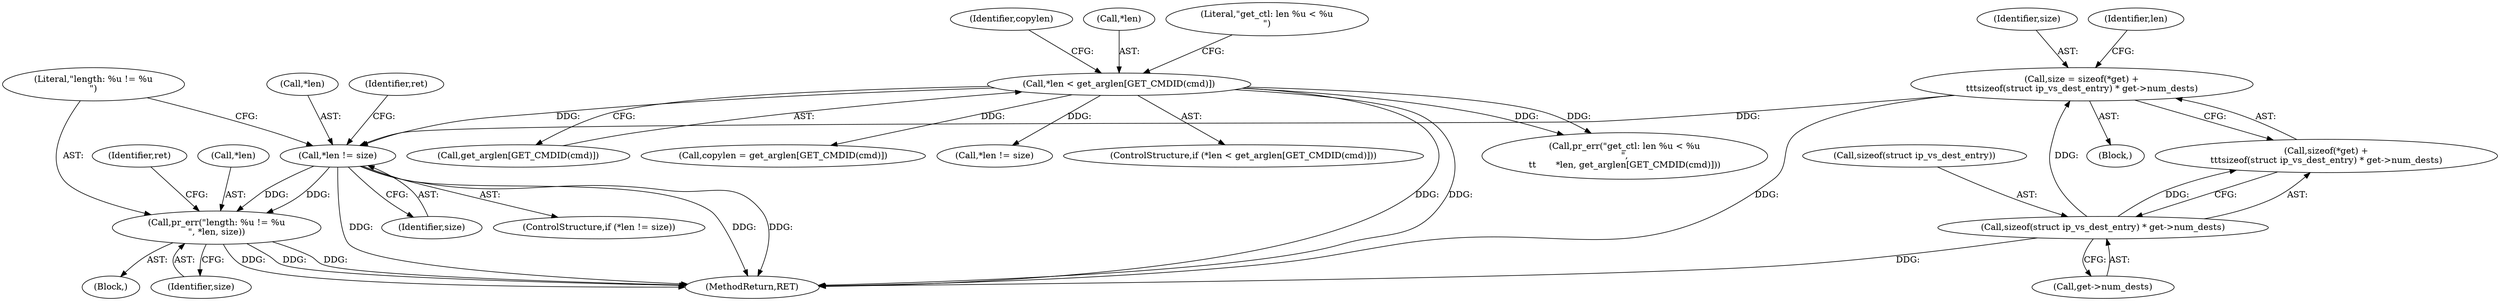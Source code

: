 digraph "0_linux_2d8a041b7bfe1097af21441cb77d6af95f4f4680@pointer" {
"1000515" [label="(Call,*len != size)"];
"1000145" [label="(Call,*len < get_arglen[GET_CMDID(cmd)])"];
"1000502" [label="(Call,size = sizeof(*get) +\n\t\t\tsizeof(struct ip_vs_dest_entry) * get->num_dests)"];
"1000508" [label="(Call,sizeof(struct ip_vs_dest_entry) * get->num_dests)"];
"1000520" [label="(Call,pr_err(\"length: %u != %u\n\", *len, size))"];
"1000519" [label="(Block,)"];
"1000153" [label="(Call,pr_err(\"get_ctl: len %u < %u\n\",\n\t\t       *len, get_arglen[GET_CMDID(cmd)]))"];
"1000509" [label="(Call,sizeof(struct ip_vs_dest_entry))"];
"1000502" [label="(Call,size = sizeof(*get) +\n\t\t\tsizeof(struct ip_vs_dest_entry) * get->num_dests)"];
"1000520" [label="(Call,pr_err(\"length: %u != %u\n\", *len, size))"];
"1000517" [label="(Identifier,len)"];
"1000148" [label="(Call,get_arglen[GET_CMDID(cmd)])"];
"1000508" [label="(Call,sizeof(struct ip_vs_dest_entry) * get->num_dests)"];
"1000522" [label="(Call,*len)"];
"1000516" [label="(Call,*len)"];
"1000145" [label="(Call,*len < get_arglen[GET_CMDID(cmd)])"];
"1000146" [label="(Call,*len)"];
"1000164" [label="(Call,copylen = get_arglen[GET_CMDID(cmd)])"];
"1000494" [label="(Block,)"];
"1000515" [label="(Call,*len != size)"];
"1000503" [label="(Identifier,size)"];
"1000575" [label="(MethodReturn,RET)"];
"1000524" [label="(Identifier,size)"];
"1000531" [label="(Identifier,ret)"];
"1000504" [label="(Call,sizeof(*get) +\n\t\t\tsizeof(struct ip_vs_dest_entry) * get->num_dests)"];
"1000403" [label="(Call,*len != size)"];
"1000526" [label="(Identifier,ret)"];
"1000518" [label="(Identifier,size)"];
"1000144" [label="(ControlStructure,if (*len < get_arglen[GET_CMDID(cmd)]))"];
"1000514" [label="(ControlStructure,if (*len != size))"];
"1000154" [label="(Literal,\"get_ctl: len %u < %u\n\")"];
"1000165" [label="(Identifier,copylen)"];
"1000521" [label="(Literal,\"length: %u != %u\n\")"];
"1000511" [label="(Call,get->num_dests)"];
"1000515" -> "1000514"  [label="AST: "];
"1000515" -> "1000518"  [label="CFG: "];
"1000516" -> "1000515"  [label="AST: "];
"1000518" -> "1000515"  [label="AST: "];
"1000521" -> "1000515"  [label="CFG: "];
"1000531" -> "1000515"  [label="CFG: "];
"1000515" -> "1000575"  [label="DDG: "];
"1000515" -> "1000575"  [label="DDG: "];
"1000515" -> "1000575"  [label="DDG: "];
"1000145" -> "1000515"  [label="DDG: "];
"1000502" -> "1000515"  [label="DDG: "];
"1000515" -> "1000520"  [label="DDG: "];
"1000515" -> "1000520"  [label="DDG: "];
"1000145" -> "1000144"  [label="AST: "];
"1000145" -> "1000148"  [label="CFG: "];
"1000146" -> "1000145"  [label="AST: "];
"1000148" -> "1000145"  [label="AST: "];
"1000154" -> "1000145"  [label="CFG: "];
"1000165" -> "1000145"  [label="CFG: "];
"1000145" -> "1000575"  [label="DDG: "];
"1000145" -> "1000575"  [label="DDG: "];
"1000145" -> "1000153"  [label="DDG: "];
"1000145" -> "1000153"  [label="DDG: "];
"1000145" -> "1000164"  [label="DDG: "];
"1000145" -> "1000403"  [label="DDG: "];
"1000502" -> "1000494"  [label="AST: "];
"1000502" -> "1000504"  [label="CFG: "];
"1000503" -> "1000502"  [label="AST: "];
"1000504" -> "1000502"  [label="AST: "];
"1000517" -> "1000502"  [label="CFG: "];
"1000502" -> "1000575"  [label="DDG: "];
"1000508" -> "1000502"  [label="DDG: "];
"1000508" -> "1000504"  [label="AST: "];
"1000508" -> "1000511"  [label="CFG: "];
"1000509" -> "1000508"  [label="AST: "];
"1000511" -> "1000508"  [label="AST: "];
"1000504" -> "1000508"  [label="CFG: "];
"1000508" -> "1000575"  [label="DDG: "];
"1000508" -> "1000504"  [label="DDG: "];
"1000520" -> "1000519"  [label="AST: "];
"1000520" -> "1000524"  [label="CFG: "];
"1000521" -> "1000520"  [label="AST: "];
"1000522" -> "1000520"  [label="AST: "];
"1000524" -> "1000520"  [label="AST: "];
"1000526" -> "1000520"  [label="CFG: "];
"1000520" -> "1000575"  [label="DDG: "];
"1000520" -> "1000575"  [label="DDG: "];
"1000520" -> "1000575"  [label="DDG: "];
}
